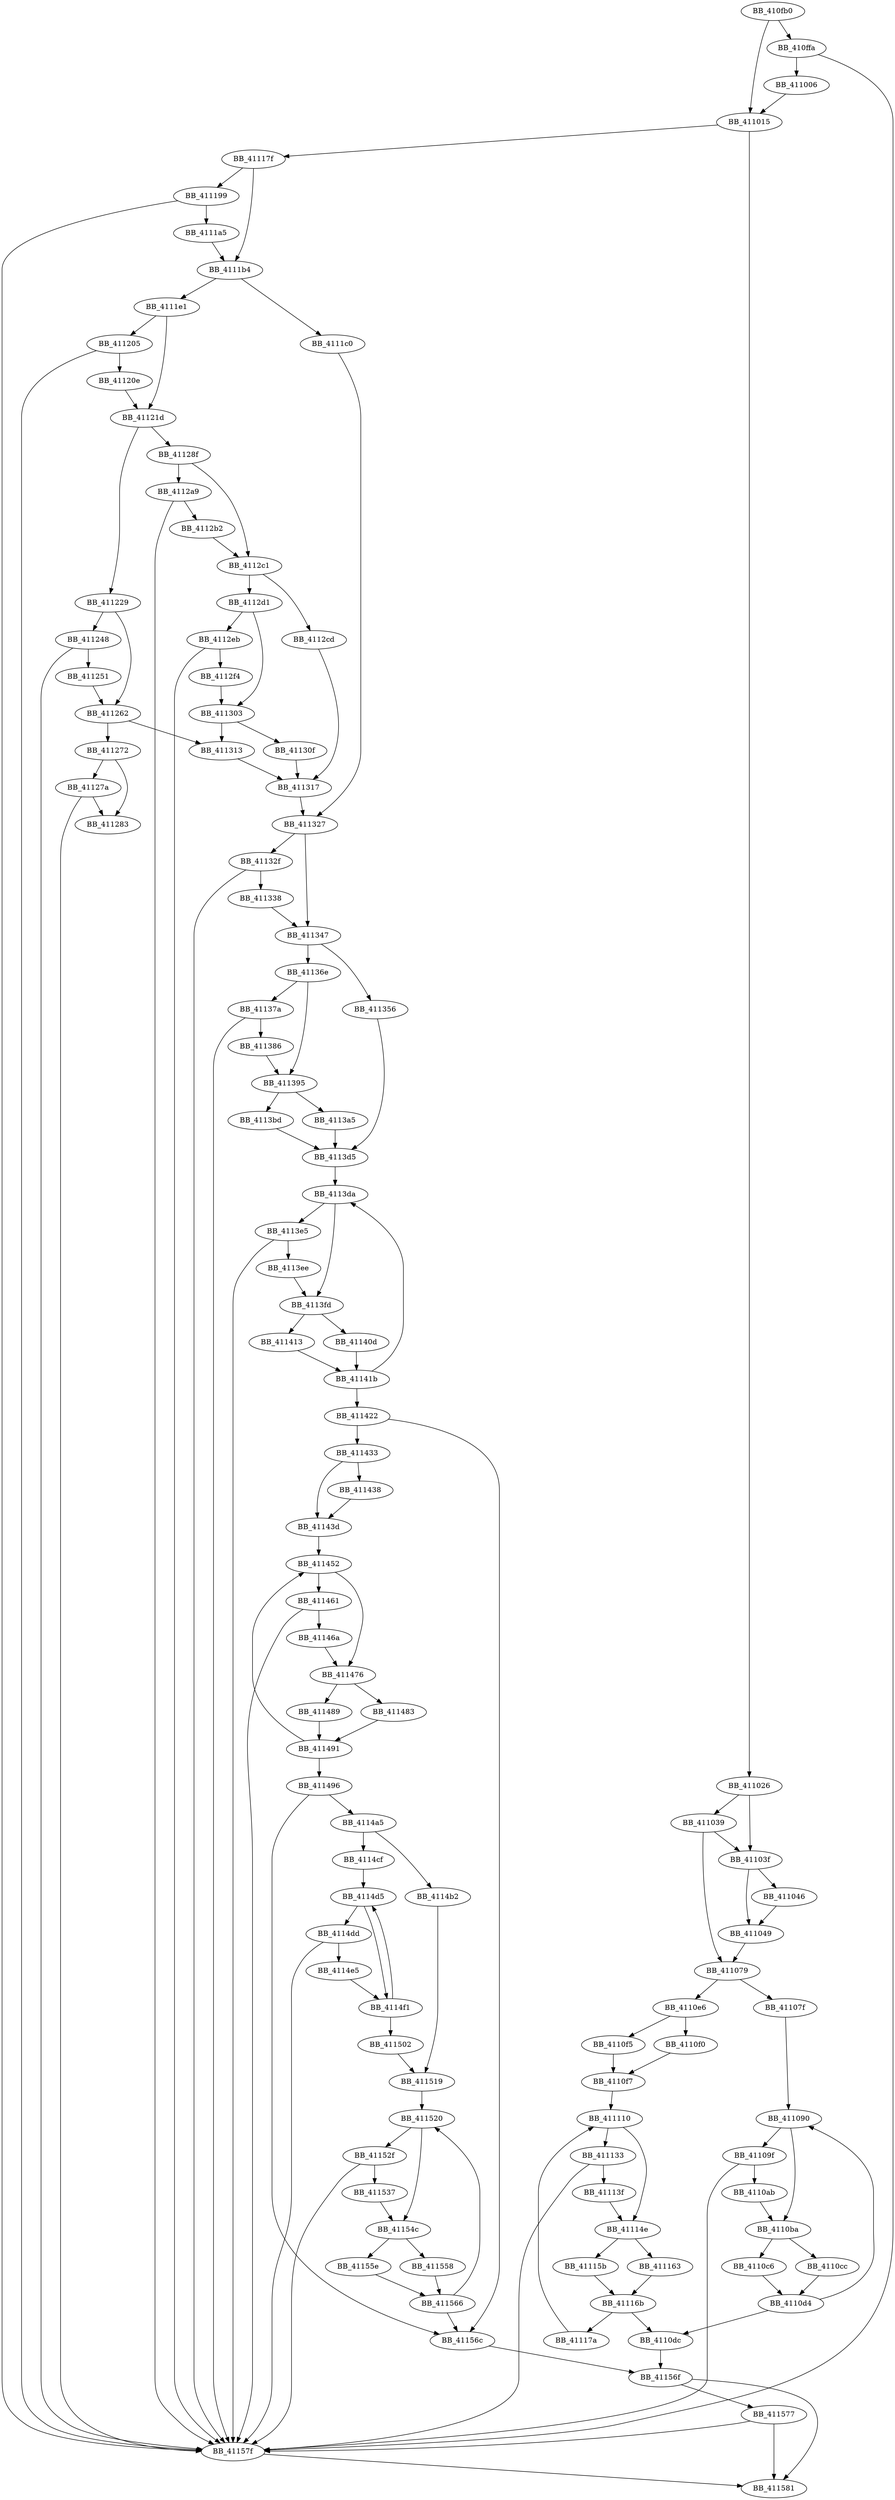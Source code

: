 DiGraph sub_410FB0{
BB_410fb0->BB_410ffa
BB_410fb0->BB_411015
BB_410ffa->BB_411006
BB_410ffa->BB_41157f
BB_411006->BB_411015
BB_411015->BB_411026
BB_411015->BB_41117f
BB_411026->BB_411039
BB_411026->BB_41103f
BB_411039->BB_41103f
BB_411039->BB_411079
BB_41103f->BB_411046
BB_41103f->BB_411049
BB_411046->BB_411049
BB_411049->BB_411079
BB_411079->BB_41107f
BB_411079->BB_4110e6
BB_41107f->BB_411090
BB_411090->BB_41109f
BB_411090->BB_4110ba
BB_41109f->BB_4110ab
BB_41109f->BB_41157f
BB_4110ab->BB_4110ba
BB_4110ba->BB_4110c6
BB_4110ba->BB_4110cc
BB_4110c6->BB_4110d4
BB_4110cc->BB_4110d4
BB_4110d4->BB_411090
BB_4110d4->BB_4110dc
BB_4110dc->BB_41156f
BB_4110e6->BB_4110f0
BB_4110e6->BB_4110f5
BB_4110f0->BB_4110f7
BB_4110f5->BB_4110f7
BB_4110f7->BB_411110
BB_411110->BB_411133
BB_411110->BB_41114e
BB_411133->BB_41113f
BB_411133->BB_41157f
BB_41113f->BB_41114e
BB_41114e->BB_41115b
BB_41114e->BB_411163
BB_41115b->BB_41116b
BB_411163->BB_41116b
BB_41116b->BB_4110dc
BB_41116b->BB_41117a
BB_41117a->BB_411110
BB_41117f->BB_411199
BB_41117f->BB_4111b4
BB_411199->BB_4111a5
BB_411199->BB_41157f
BB_4111a5->BB_4111b4
BB_4111b4->BB_4111c0
BB_4111b4->BB_4111e1
BB_4111c0->BB_411327
BB_4111e1->BB_411205
BB_4111e1->BB_41121d
BB_411205->BB_41120e
BB_411205->BB_41157f
BB_41120e->BB_41121d
BB_41121d->BB_411229
BB_41121d->BB_41128f
BB_411229->BB_411248
BB_411229->BB_411262
BB_411248->BB_411251
BB_411248->BB_41157f
BB_411251->BB_411262
BB_411262->BB_411272
BB_411262->BB_411313
BB_411272->BB_41127a
BB_411272->BB_411283
BB_41127a->BB_411283
BB_41127a->BB_41157f
BB_41128f->BB_4112a9
BB_41128f->BB_4112c1
BB_4112a9->BB_4112b2
BB_4112a9->BB_41157f
BB_4112b2->BB_4112c1
BB_4112c1->BB_4112cd
BB_4112c1->BB_4112d1
BB_4112cd->BB_411317
BB_4112d1->BB_4112eb
BB_4112d1->BB_411303
BB_4112eb->BB_4112f4
BB_4112eb->BB_41157f
BB_4112f4->BB_411303
BB_411303->BB_41130f
BB_411303->BB_411313
BB_41130f->BB_411317
BB_411313->BB_411317
BB_411317->BB_411327
BB_411327->BB_41132f
BB_411327->BB_411347
BB_41132f->BB_411338
BB_41132f->BB_41157f
BB_411338->BB_411347
BB_411347->BB_411356
BB_411347->BB_41136e
BB_411356->BB_4113d5
BB_41136e->BB_41137a
BB_41136e->BB_411395
BB_41137a->BB_411386
BB_41137a->BB_41157f
BB_411386->BB_411395
BB_411395->BB_4113a5
BB_411395->BB_4113bd
BB_4113a5->BB_4113d5
BB_4113bd->BB_4113d5
BB_4113d5->BB_4113da
BB_4113da->BB_4113e5
BB_4113da->BB_4113fd
BB_4113e5->BB_4113ee
BB_4113e5->BB_41157f
BB_4113ee->BB_4113fd
BB_4113fd->BB_41140d
BB_4113fd->BB_411413
BB_41140d->BB_41141b
BB_411413->BB_41141b
BB_41141b->BB_4113da
BB_41141b->BB_411422
BB_411422->BB_411433
BB_411422->BB_41156c
BB_411433->BB_411438
BB_411433->BB_41143d
BB_411438->BB_41143d
BB_41143d->BB_411452
BB_411452->BB_411461
BB_411452->BB_411476
BB_411461->BB_41146a
BB_411461->BB_41157f
BB_41146a->BB_411476
BB_411476->BB_411483
BB_411476->BB_411489
BB_411483->BB_411491
BB_411489->BB_411491
BB_411491->BB_411452
BB_411491->BB_411496
BB_411496->BB_4114a5
BB_411496->BB_41156c
BB_4114a5->BB_4114b2
BB_4114a5->BB_4114cf
BB_4114b2->BB_411519
BB_4114cf->BB_4114d5
BB_4114d5->BB_4114dd
BB_4114d5->BB_4114f1
BB_4114dd->BB_4114e5
BB_4114dd->BB_41157f
BB_4114e5->BB_4114f1
BB_4114f1->BB_4114d5
BB_4114f1->BB_411502
BB_411502->BB_411519
BB_411519->BB_411520
BB_411520->BB_41152f
BB_411520->BB_41154c
BB_41152f->BB_411537
BB_41152f->BB_41157f
BB_411537->BB_41154c
BB_41154c->BB_411558
BB_41154c->BB_41155e
BB_411558->BB_411566
BB_41155e->BB_411566
BB_411566->BB_411520
BB_411566->BB_41156c
BB_41156c->BB_41156f
BB_41156f->BB_411577
BB_41156f->BB_411581
BB_411577->BB_41157f
BB_411577->BB_411581
BB_41157f->BB_411581
}
